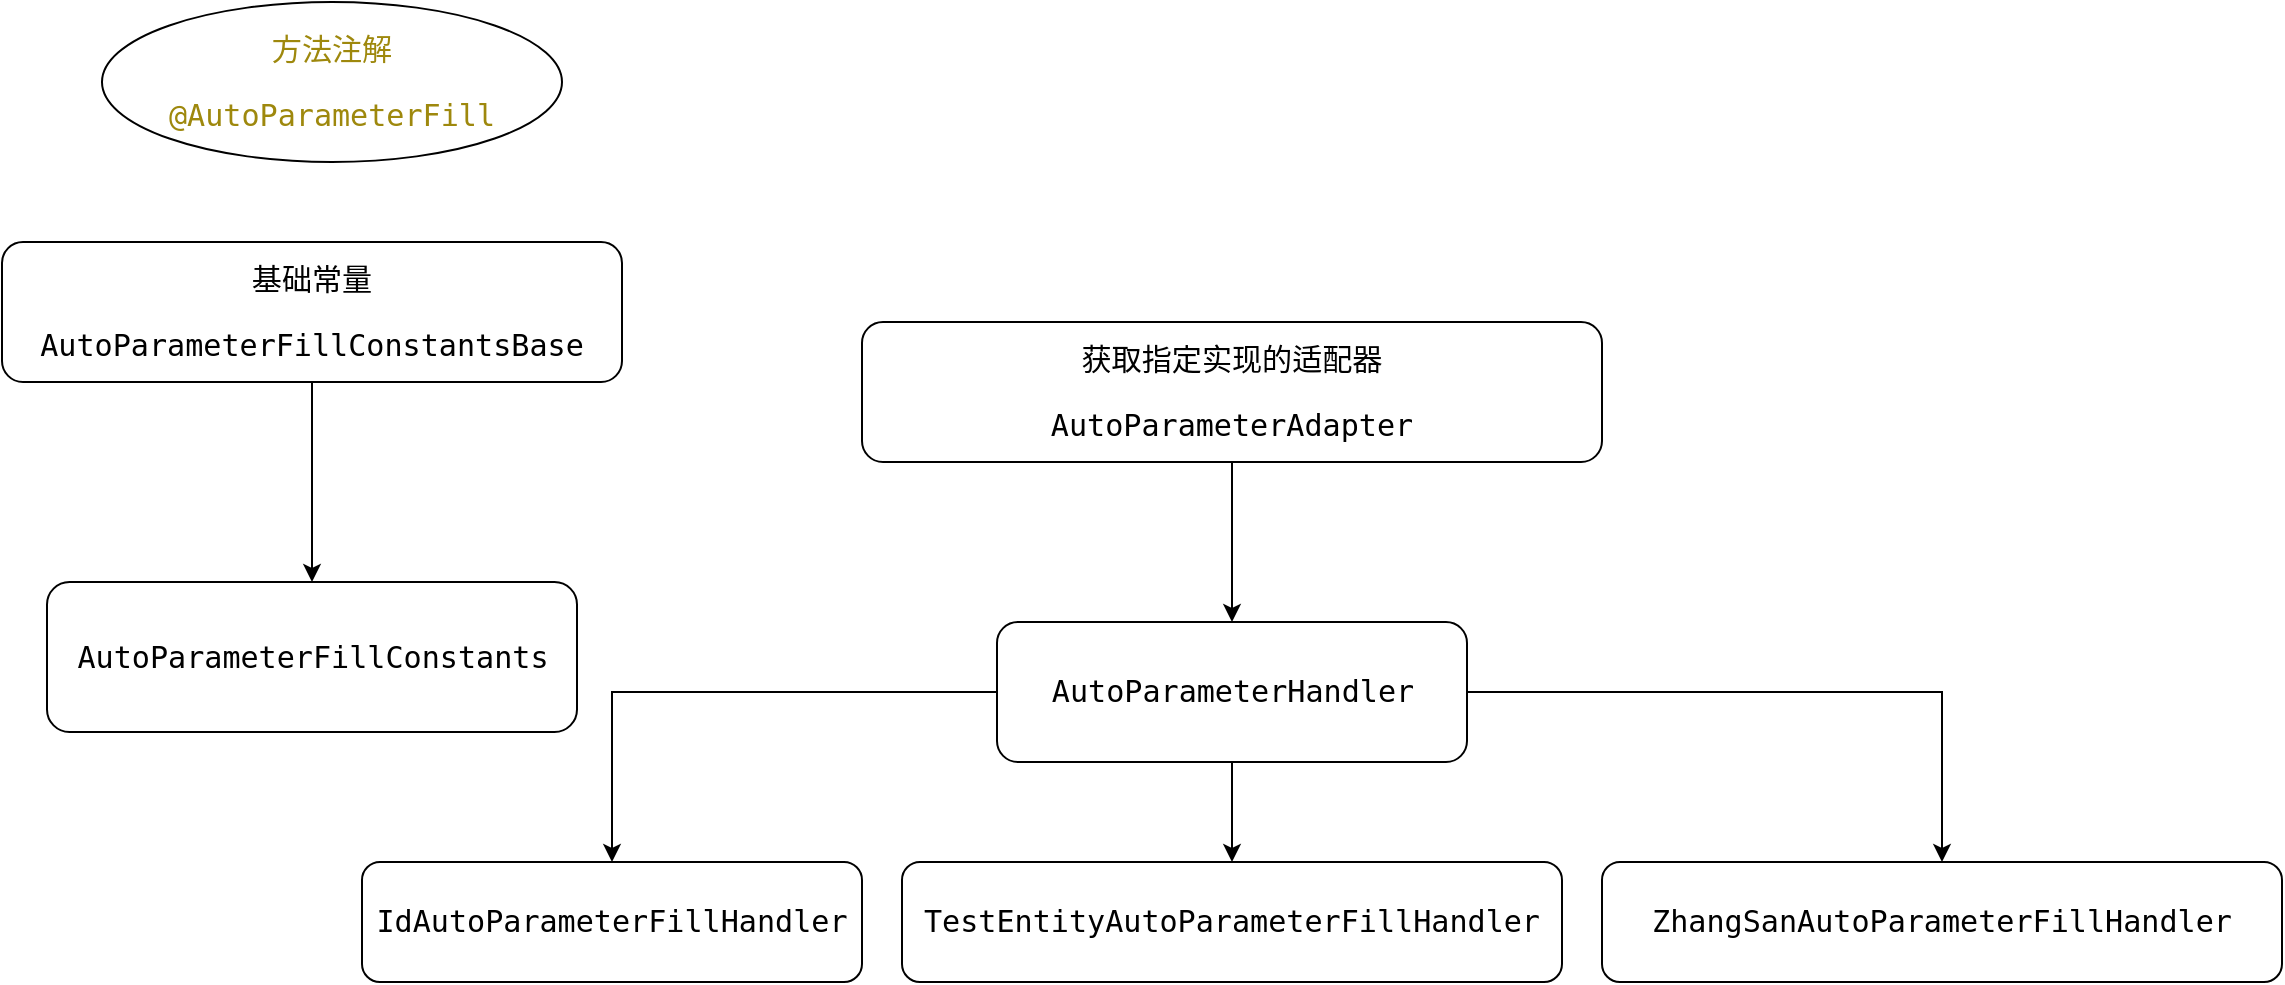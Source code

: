 <mxfile version="20.8.1" type="github">
  <diagram id="b5nxFVqNJ2vCoanLqaaE" name="第 1 页">
    <mxGraphModel dx="2069" dy="1965" grid="1" gridSize="10" guides="1" tooltips="1" connect="1" arrows="1" fold="1" page="1" pageScale="1" pageWidth="827" pageHeight="1169" math="0" shadow="0">
      <root>
        <mxCell id="0" />
        <mxCell id="1" parent="0" />
        <mxCell id="rlpzul18uXHuR1lMsPv8-3" value="" style="edgeStyle=orthogonalEdgeStyle;rounded=0;orthogonalLoop=1;jettySize=auto;html=1;" edge="1" parent="1" source="rlpzul18uXHuR1lMsPv8-1" target="rlpzul18uXHuR1lMsPv8-2">
          <mxGeometry relative="1" as="geometry" />
        </mxCell>
        <mxCell id="rlpzul18uXHuR1lMsPv8-1" value="&lt;pre style=&quot;background-color: rgb(255, 255, 255); font-family: &amp;quot;JetBrains Mono&amp;quot;, monospace; font-size: 11.3pt;&quot;&gt;基础常量&lt;/pre&gt;&lt;pre style=&quot;background-color:#ffffff;color:#080808;font-family:&#39;JetBrains Mono&#39;,monospace;font-size:11.3pt;&quot;&gt;&lt;span style=&quot;color:#000000;&quot;&gt;AutoParameterFillConstantsBase&lt;/span&gt;&lt;/pre&gt;" style="rounded=1;whiteSpace=wrap;html=1;" vertex="1" parent="1">
          <mxGeometry x="-30" width="310" height="70" as="geometry" />
        </mxCell>
        <mxCell id="rlpzul18uXHuR1lMsPv8-2" value="&lt;pre style=&quot;background-color:#ffffff;color:#080808;font-family:&#39;JetBrains Mono&#39;,monospace;font-size:11.3pt;&quot;&gt;&lt;span style=&quot;color:#000000;&quot;&gt;AutoParameterFillConstants&lt;/span&gt;&lt;/pre&gt;" style="whiteSpace=wrap;html=1;rounded=1;" vertex="1" parent="1">
          <mxGeometry x="-7.5" y="170" width="265" height="75" as="geometry" />
        </mxCell>
        <mxCell id="rlpzul18uXHuR1lMsPv8-6" value="" style="edgeStyle=orthogonalEdgeStyle;rounded=0;orthogonalLoop=1;jettySize=auto;html=1;" edge="1" parent="1" source="rlpzul18uXHuR1lMsPv8-4" target="rlpzul18uXHuR1lMsPv8-5">
          <mxGeometry relative="1" as="geometry" />
        </mxCell>
        <mxCell id="rlpzul18uXHuR1lMsPv8-4" value="&lt;pre style=&quot;background-color:#ffffff;color:#080808;font-family:&#39;JetBrains Mono&#39;,monospace;font-size:11.3pt;&quot;&gt;&lt;span style=&quot;color:#000000;&quot;&gt;获取指定实现的适配器&lt;/span&gt;&lt;/pre&gt;&lt;pre style=&quot;background-color:#ffffff;color:#080808;font-family:&#39;JetBrains Mono&#39;,monospace;font-size:11.3pt;&quot;&gt;&lt;span style=&quot;color:#000000;&quot;&gt;AutoParameterAdapter&lt;/span&gt;&lt;/pre&gt;" style="rounded=1;whiteSpace=wrap;html=1;" vertex="1" parent="1">
          <mxGeometry x="400" y="40" width="370" height="70" as="geometry" />
        </mxCell>
        <mxCell id="rlpzul18uXHuR1lMsPv8-8" style="edgeStyle=orthogonalEdgeStyle;rounded=0;orthogonalLoop=1;jettySize=auto;html=1;" edge="1" parent="1" source="rlpzul18uXHuR1lMsPv8-5" target="rlpzul18uXHuR1lMsPv8-7">
          <mxGeometry relative="1" as="geometry" />
        </mxCell>
        <mxCell id="rlpzul18uXHuR1lMsPv8-10" value="" style="edgeStyle=orthogonalEdgeStyle;rounded=0;orthogonalLoop=1;jettySize=auto;html=1;" edge="1" parent="1" source="rlpzul18uXHuR1lMsPv8-5" target="rlpzul18uXHuR1lMsPv8-9">
          <mxGeometry relative="1" as="geometry" />
        </mxCell>
        <mxCell id="rlpzul18uXHuR1lMsPv8-12" style="edgeStyle=orthogonalEdgeStyle;rounded=0;orthogonalLoop=1;jettySize=auto;html=1;entryX=0.5;entryY=0;entryDx=0;entryDy=0;" edge="1" parent="1" source="rlpzul18uXHuR1lMsPv8-5" target="rlpzul18uXHuR1lMsPv8-11">
          <mxGeometry relative="1" as="geometry" />
        </mxCell>
        <mxCell id="rlpzul18uXHuR1lMsPv8-5" value="&lt;pre style=&quot;background-color:#ffffff;color:#080808;font-family:&#39;JetBrains Mono&#39;,monospace;font-size:11.3pt;&quot;&gt;&lt;span style=&quot;color:#000000;&quot;&gt;AutoParameterHandler&lt;/span&gt;&lt;/pre&gt;" style="rounded=1;whiteSpace=wrap;html=1;" vertex="1" parent="1">
          <mxGeometry x="467.5" y="190" width="235" height="70" as="geometry" />
        </mxCell>
        <mxCell id="rlpzul18uXHuR1lMsPv8-7" value="&lt;pre style=&quot;background-color:#ffffff;color:#080808;font-family:&#39;JetBrains Mono&#39;,monospace;font-size:11.3pt;&quot;&gt;&lt;span style=&quot;color:#000000;&quot;&gt;IdAutoParameterFillHandler&lt;/span&gt;&lt;/pre&gt;" style="whiteSpace=wrap;html=1;rounded=1;" vertex="1" parent="1">
          <mxGeometry x="150" y="310" width="250" height="60" as="geometry" />
        </mxCell>
        <mxCell id="rlpzul18uXHuR1lMsPv8-9" value="&lt;pre style=&quot;background-color:#ffffff;color:#080808;font-family:&#39;JetBrains Mono&#39;,monospace;font-size:11.3pt;&quot;&gt;&lt;span style=&quot;color:#000000;&quot;&gt;TestEntityAutoParameterFillHandler&lt;/span&gt;&lt;/pre&gt;" style="whiteSpace=wrap;html=1;rounded=1;" vertex="1" parent="1">
          <mxGeometry x="420" y="310" width="330" height="60" as="geometry" />
        </mxCell>
        <mxCell id="rlpzul18uXHuR1lMsPv8-11" value="&lt;pre style=&quot;background-color:#ffffff;color:#080808;font-family:&#39;JetBrains Mono&#39;,monospace;font-size:11.3pt;&quot;&gt;&lt;span style=&quot;color:#000000;&quot;&gt;ZhangSanAutoParameterFillHandler&lt;/span&gt;&lt;/pre&gt;" style="whiteSpace=wrap;html=1;rounded=1;" vertex="1" parent="1">
          <mxGeometry x="770" y="310" width="340" height="60" as="geometry" />
        </mxCell>
        <mxCell id="rlpzul18uXHuR1lMsPv8-13" value="&lt;pre style=&quot;background-color: rgb(255, 255, 255); font-family: &amp;quot;JetBrains Mono&amp;quot;, monospace; font-size: 11.3pt;&quot;&gt;&lt;font color=&quot;#9e880d&quot;&gt;方法注解&lt;/font&gt;&lt;/pre&gt;&lt;pre style=&quot;background-color:#ffffff;color:#080808;font-family:&#39;JetBrains Mono&#39;,monospace;font-size:11.3pt;&quot;&gt;&lt;span style=&quot;color:#9e880d;&quot;&gt;@AutoParameterFill&lt;/span&gt;&lt;/pre&gt;" style="ellipse;whiteSpace=wrap;html=1;" vertex="1" parent="1">
          <mxGeometry x="20" y="-120" width="230" height="80" as="geometry" />
        </mxCell>
      </root>
    </mxGraphModel>
  </diagram>
</mxfile>
